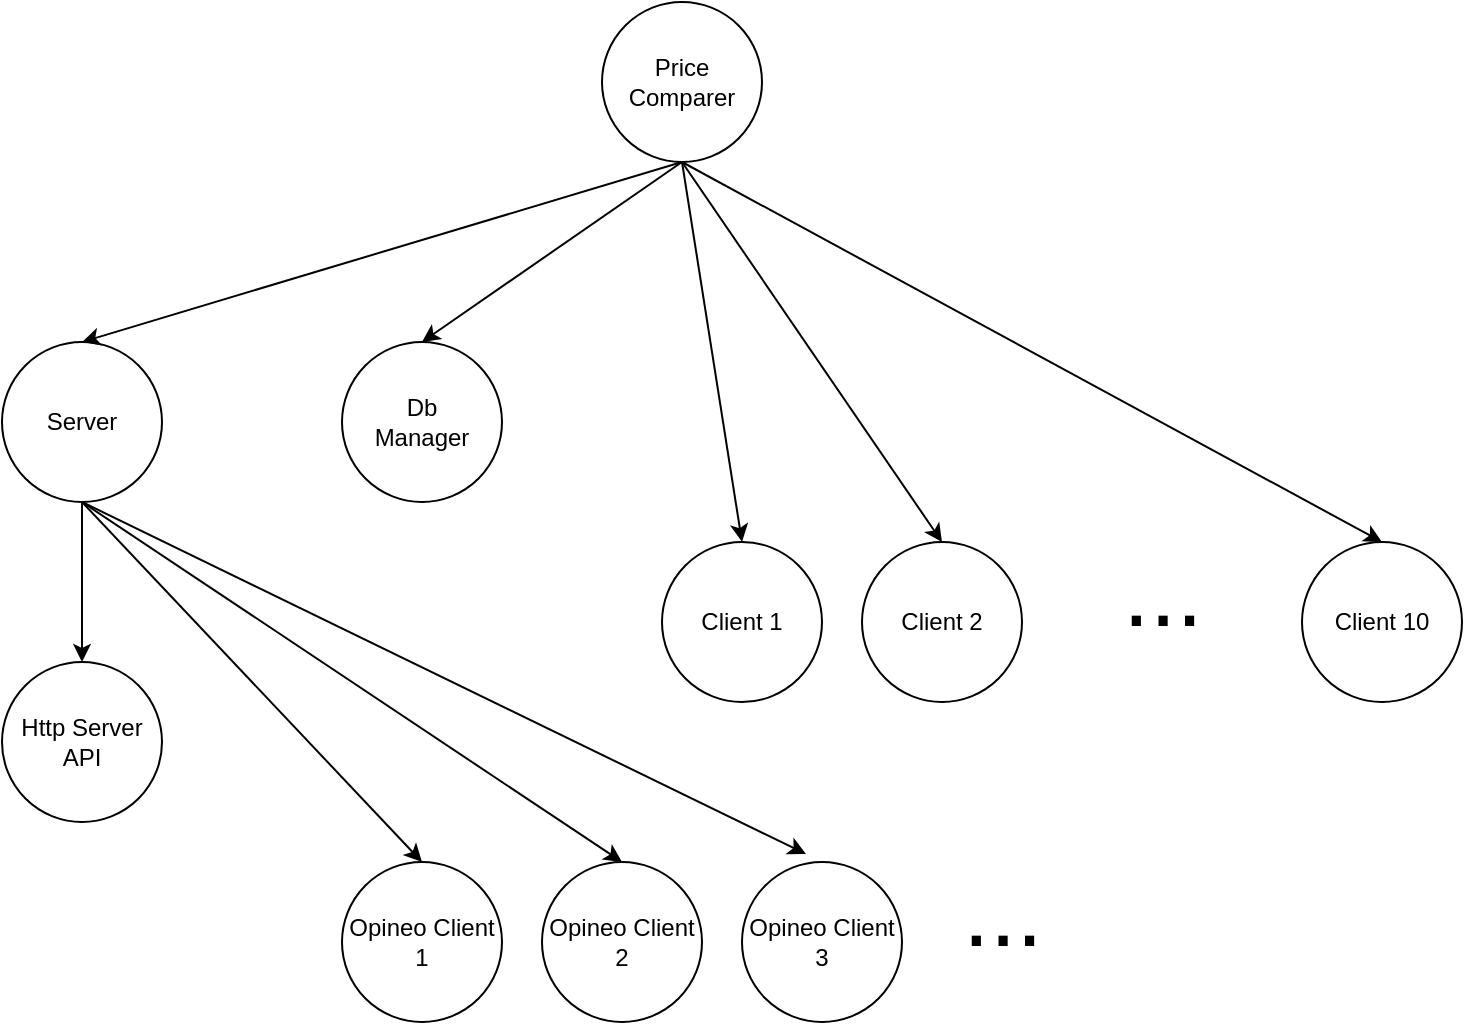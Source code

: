 <mxfile version="13.1.11" type="device"><diagram id="jYfktdYqfU4hbyva73Mi" name="Page-1"><mxGraphModel dx="1422" dy="723" grid="1" gridSize="10" guides="1" tooltips="1" connect="1" arrows="1" fold="1" page="1" pageScale="1" pageWidth="827" pageHeight="1169" math="0" shadow="0"><root><mxCell id="0"/><mxCell id="1" parent="0"/><mxCell id="tzxRh3RCmU1pxrNg8Xi6-1" value="Client 2" style="ellipse;whiteSpace=wrap;html=1;aspect=fixed;" vertex="1" parent="1"><mxGeometry x="500" y="320" width="80" height="80" as="geometry"/></mxCell><mxCell id="tzxRh3RCmU1pxrNg8Xi6-2" value="Client 1" style="ellipse;whiteSpace=wrap;html=1;aspect=fixed;" vertex="1" parent="1"><mxGeometry x="400" y="320" width="80" height="80" as="geometry"/></mxCell><mxCell id="tzxRh3RCmU1pxrNg8Xi6-3" value="Price Comparer" style="ellipse;whiteSpace=wrap;html=1;aspect=fixed;" vertex="1" parent="1"><mxGeometry x="370" y="50" width="80" height="80" as="geometry"/></mxCell><mxCell id="tzxRh3RCmU1pxrNg8Xi6-4" value="Server" style="ellipse;whiteSpace=wrap;html=1;aspect=fixed;" vertex="1" parent="1"><mxGeometry x="70" y="220" width="80" height="80" as="geometry"/></mxCell><mxCell id="tzxRh3RCmU1pxrNg8Xi6-5" value="Client 10" style="ellipse;whiteSpace=wrap;html=1;aspect=fixed;" vertex="1" parent="1"><mxGeometry x="720" y="320" width="80" height="80" as="geometry"/></mxCell><mxCell id="tzxRh3RCmU1pxrNg8Xi6-6" value="&lt;font style=&quot;font-size: 48px&quot;&gt;...&lt;/font&gt;" style="text;html=1;align=center;verticalAlign=middle;resizable=0;points=[];autosize=1;" vertex="1" parent="1"><mxGeometry x="620" y="330" width="60" height="30" as="geometry"/></mxCell><mxCell id="tzxRh3RCmU1pxrNg8Xi6-7" value="" style="endArrow=classic;html=1;exitX=0.5;exitY=1;exitDx=0;exitDy=0;entryX=0.5;entryY=0;entryDx=0;entryDy=0;" edge="1" parent="1" source="tzxRh3RCmU1pxrNg8Xi6-3" target="tzxRh3RCmU1pxrNg8Xi6-4"><mxGeometry width="50" height="50" relative="1" as="geometry"><mxPoint x="390" y="400" as="sourcePoint"/><mxPoint x="440" y="350" as="targetPoint"/></mxGeometry></mxCell><mxCell id="tzxRh3RCmU1pxrNg8Xi6-8" value="" style="endArrow=classic;html=1;" edge="1" parent="1"><mxGeometry width="50" height="50" relative="1" as="geometry"><mxPoint x="410" y="130" as="sourcePoint"/><mxPoint x="440" y="320" as="targetPoint"/></mxGeometry></mxCell><mxCell id="tzxRh3RCmU1pxrNg8Xi6-9" value="" style="endArrow=classic;html=1;exitX=0.5;exitY=1;exitDx=0;exitDy=0;entryX=0.5;entryY=0;entryDx=0;entryDy=0;" edge="1" parent="1" source="tzxRh3RCmU1pxrNg8Xi6-3" target="tzxRh3RCmU1pxrNg8Xi6-1"><mxGeometry width="50" height="50" relative="1" as="geometry"><mxPoint x="390" y="400" as="sourcePoint"/><mxPoint x="440" y="350" as="targetPoint"/></mxGeometry></mxCell><mxCell id="tzxRh3RCmU1pxrNg8Xi6-10" value="" style="endArrow=classic;html=1;exitX=0.5;exitY=1;exitDx=0;exitDy=0;entryX=0.5;entryY=0;entryDx=0;entryDy=0;" edge="1" parent="1" source="tzxRh3RCmU1pxrNg8Xi6-3" target="tzxRh3RCmU1pxrNg8Xi6-5"><mxGeometry width="50" height="50" relative="1" as="geometry"><mxPoint x="390" y="400" as="sourcePoint"/><mxPoint x="440" y="350" as="targetPoint"/></mxGeometry></mxCell><mxCell id="tzxRh3RCmU1pxrNg8Xi6-11" value="Db&lt;br&gt;Manager" style="ellipse;whiteSpace=wrap;html=1;aspect=fixed;" vertex="1" parent="1"><mxGeometry x="240" y="220" width="80" height="80" as="geometry"/></mxCell><mxCell id="tzxRh3RCmU1pxrNg8Xi6-12" value="" style="endArrow=classic;html=1;entryX=0.5;entryY=0;entryDx=0;entryDy=0;" edge="1" parent="1" target="tzxRh3RCmU1pxrNg8Xi6-11"><mxGeometry width="50" height="50" relative="1" as="geometry"><mxPoint x="410" y="130" as="sourcePoint"/><mxPoint x="440" y="350" as="targetPoint"/></mxGeometry></mxCell><mxCell id="tzxRh3RCmU1pxrNg8Xi6-13" value="Http Server API" style="ellipse;whiteSpace=wrap;html=1;aspect=fixed;" vertex="1" parent="1"><mxGeometry x="70" y="380" width="80" height="80" as="geometry"/></mxCell><mxCell id="tzxRh3RCmU1pxrNg8Xi6-14" value="" style="endArrow=classic;html=1;exitX=0.5;exitY=1;exitDx=0;exitDy=0;entryX=0.5;entryY=0;entryDx=0;entryDy=0;" edge="1" parent="1" source="tzxRh3RCmU1pxrNg8Xi6-4" target="tzxRh3RCmU1pxrNg8Xi6-13"><mxGeometry width="50" height="50" relative="1" as="geometry"><mxPoint x="390" y="400" as="sourcePoint"/><mxPoint x="440" y="350" as="targetPoint"/></mxGeometry></mxCell><mxCell id="tzxRh3RCmU1pxrNg8Xi6-15" value="Opineo Client 1" style="ellipse;whiteSpace=wrap;html=1;aspect=fixed;" vertex="1" parent="1"><mxGeometry x="240" y="480" width="80" height="80" as="geometry"/></mxCell><mxCell id="tzxRh3RCmU1pxrNg8Xi6-16" value="Opineo Client 2" style="ellipse;whiteSpace=wrap;html=1;aspect=fixed;" vertex="1" parent="1"><mxGeometry x="340" y="480" width="80" height="80" as="geometry"/></mxCell><mxCell id="tzxRh3RCmU1pxrNg8Xi6-17" value="Opineo Client 3" style="ellipse;whiteSpace=wrap;html=1;aspect=fixed;" vertex="1" parent="1"><mxGeometry x="440" y="480" width="80" height="80" as="geometry"/></mxCell><mxCell id="tzxRh3RCmU1pxrNg8Xi6-18" value="&lt;font style=&quot;font-size: 48px&quot;&gt;...&lt;/font&gt;" style="text;html=1;align=center;verticalAlign=middle;resizable=0;points=[];autosize=1;" vertex="1" parent="1"><mxGeometry x="540" y="490" width="60" height="30" as="geometry"/></mxCell><mxCell id="tzxRh3RCmU1pxrNg8Xi6-19" value="" style="endArrow=classic;html=1;entryX=0.5;entryY=0;entryDx=0;entryDy=0;" edge="1" parent="1" target="tzxRh3RCmU1pxrNg8Xi6-15"><mxGeometry width="50" height="50" relative="1" as="geometry"><mxPoint x="110" y="300" as="sourcePoint"/><mxPoint x="440" y="350" as="targetPoint"/></mxGeometry></mxCell><mxCell id="tzxRh3RCmU1pxrNg8Xi6-20" value="" style="endArrow=classic;html=1;exitX=0.5;exitY=1;exitDx=0;exitDy=0;entryX=0.5;entryY=0;entryDx=0;entryDy=0;" edge="1" parent="1" source="tzxRh3RCmU1pxrNg8Xi6-4" target="tzxRh3RCmU1pxrNg8Xi6-16"><mxGeometry width="50" height="50" relative="1" as="geometry"><mxPoint x="390" y="400" as="sourcePoint"/><mxPoint x="440" y="350" as="targetPoint"/></mxGeometry></mxCell><mxCell id="tzxRh3RCmU1pxrNg8Xi6-21" value="" style="endArrow=classic;html=1;entryX=0.4;entryY=-0.05;entryDx=0;entryDy=0;entryPerimeter=0;" edge="1" parent="1" target="tzxRh3RCmU1pxrNg8Xi6-17"><mxGeometry width="50" height="50" relative="1" as="geometry"><mxPoint x="110" y="300" as="sourcePoint"/><mxPoint x="440" y="350" as="targetPoint"/></mxGeometry></mxCell></root></mxGraphModel></diagram></mxfile>
